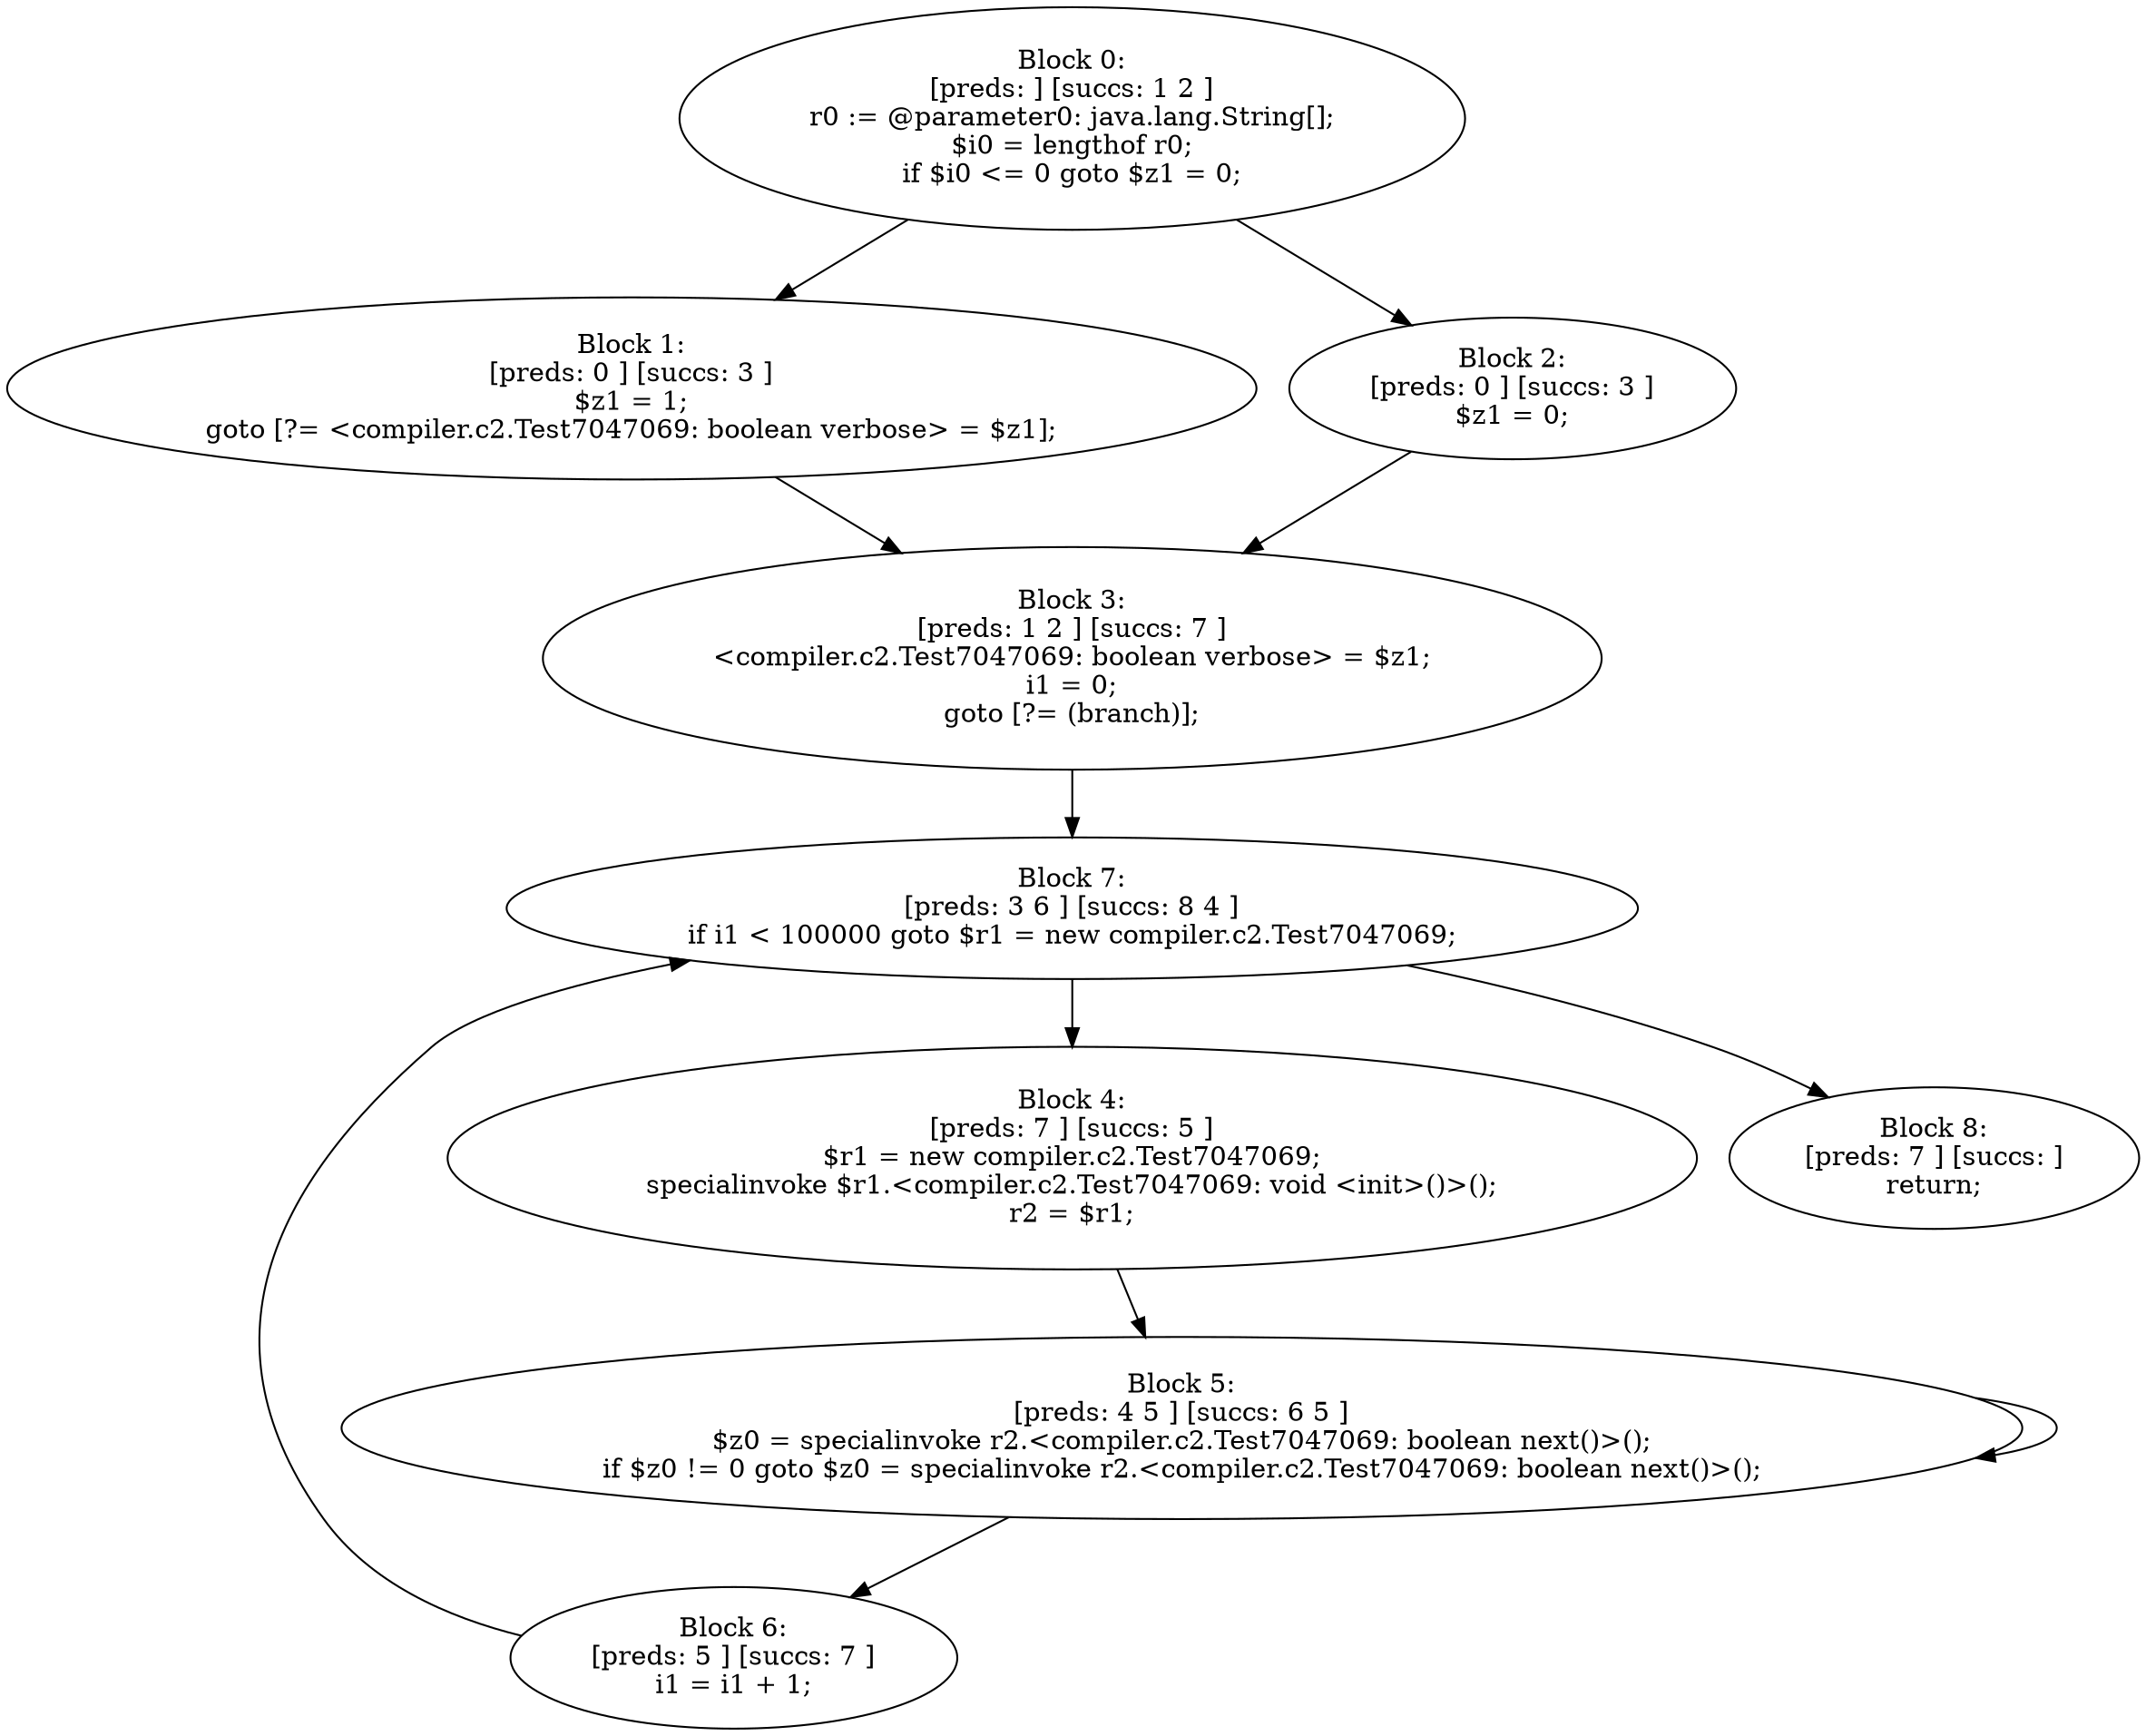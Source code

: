digraph "unitGraph" {
    "Block 0:
[preds: ] [succs: 1 2 ]
r0 := @parameter0: java.lang.String[];
$i0 = lengthof r0;
if $i0 <= 0 goto $z1 = 0;
"
    "Block 1:
[preds: 0 ] [succs: 3 ]
$z1 = 1;
goto [?= <compiler.c2.Test7047069: boolean verbose> = $z1];
"
    "Block 2:
[preds: 0 ] [succs: 3 ]
$z1 = 0;
"
    "Block 3:
[preds: 1 2 ] [succs: 7 ]
<compiler.c2.Test7047069: boolean verbose> = $z1;
i1 = 0;
goto [?= (branch)];
"
    "Block 4:
[preds: 7 ] [succs: 5 ]
$r1 = new compiler.c2.Test7047069;
specialinvoke $r1.<compiler.c2.Test7047069: void <init>()>();
r2 = $r1;
"
    "Block 5:
[preds: 4 5 ] [succs: 6 5 ]
$z0 = specialinvoke r2.<compiler.c2.Test7047069: boolean next()>();
if $z0 != 0 goto $z0 = specialinvoke r2.<compiler.c2.Test7047069: boolean next()>();
"
    "Block 6:
[preds: 5 ] [succs: 7 ]
i1 = i1 + 1;
"
    "Block 7:
[preds: 3 6 ] [succs: 8 4 ]
if i1 < 100000 goto $r1 = new compiler.c2.Test7047069;
"
    "Block 8:
[preds: 7 ] [succs: ]
return;
"
    "Block 0:
[preds: ] [succs: 1 2 ]
r0 := @parameter0: java.lang.String[];
$i0 = lengthof r0;
if $i0 <= 0 goto $z1 = 0;
"->"Block 1:
[preds: 0 ] [succs: 3 ]
$z1 = 1;
goto [?= <compiler.c2.Test7047069: boolean verbose> = $z1];
";
    "Block 0:
[preds: ] [succs: 1 2 ]
r0 := @parameter0: java.lang.String[];
$i0 = lengthof r0;
if $i0 <= 0 goto $z1 = 0;
"->"Block 2:
[preds: 0 ] [succs: 3 ]
$z1 = 0;
";
    "Block 1:
[preds: 0 ] [succs: 3 ]
$z1 = 1;
goto [?= <compiler.c2.Test7047069: boolean verbose> = $z1];
"->"Block 3:
[preds: 1 2 ] [succs: 7 ]
<compiler.c2.Test7047069: boolean verbose> = $z1;
i1 = 0;
goto [?= (branch)];
";
    "Block 2:
[preds: 0 ] [succs: 3 ]
$z1 = 0;
"->"Block 3:
[preds: 1 2 ] [succs: 7 ]
<compiler.c2.Test7047069: boolean verbose> = $z1;
i1 = 0;
goto [?= (branch)];
";
    "Block 3:
[preds: 1 2 ] [succs: 7 ]
<compiler.c2.Test7047069: boolean verbose> = $z1;
i1 = 0;
goto [?= (branch)];
"->"Block 7:
[preds: 3 6 ] [succs: 8 4 ]
if i1 < 100000 goto $r1 = new compiler.c2.Test7047069;
";
    "Block 4:
[preds: 7 ] [succs: 5 ]
$r1 = new compiler.c2.Test7047069;
specialinvoke $r1.<compiler.c2.Test7047069: void <init>()>();
r2 = $r1;
"->"Block 5:
[preds: 4 5 ] [succs: 6 5 ]
$z0 = specialinvoke r2.<compiler.c2.Test7047069: boolean next()>();
if $z0 != 0 goto $z0 = specialinvoke r2.<compiler.c2.Test7047069: boolean next()>();
";
    "Block 5:
[preds: 4 5 ] [succs: 6 5 ]
$z0 = specialinvoke r2.<compiler.c2.Test7047069: boolean next()>();
if $z0 != 0 goto $z0 = specialinvoke r2.<compiler.c2.Test7047069: boolean next()>();
"->"Block 6:
[preds: 5 ] [succs: 7 ]
i1 = i1 + 1;
";
    "Block 5:
[preds: 4 5 ] [succs: 6 5 ]
$z0 = specialinvoke r2.<compiler.c2.Test7047069: boolean next()>();
if $z0 != 0 goto $z0 = specialinvoke r2.<compiler.c2.Test7047069: boolean next()>();
"->"Block 5:
[preds: 4 5 ] [succs: 6 5 ]
$z0 = specialinvoke r2.<compiler.c2.Test7047069: boolean next()>();
if $z0 != 0 goto $z0 = specialinvoke r2.<compiler.c2.Test7047069: boolean next()>();
";
    "Block 6:
[preds: 5 ] [succs: 7 ]
i1 = i1 + 1;
"->"Block 7:
[preds: 3 6 ] [succs: 8 4 ]
if i1 < 100000 goto $r1 = new compiler.c2.Test7047069;
";
    "Block 7:
[preds: 3 6 ] [succs: 8 4 ]
if i1 < 100000 goto $r1 = new compiler.c2.Test7047069;
"->"Block 8:
[preds: 7 ] [succs: ]
return;
";
    "Block 7:
[preds: 3 6 ] [succs: 8 4 ]
if i1 < 100000 goto $r1 = new compiler.c2.Test7047069;
"->"Block 4:
[preds: 7 ] [succs: 5 ]
$r1 = new compiler.c2.Test7047069;
specialinvoke $r1.<compiler.c2.Test7047069: void <init>()>();
r2 = $r1;
";
}
